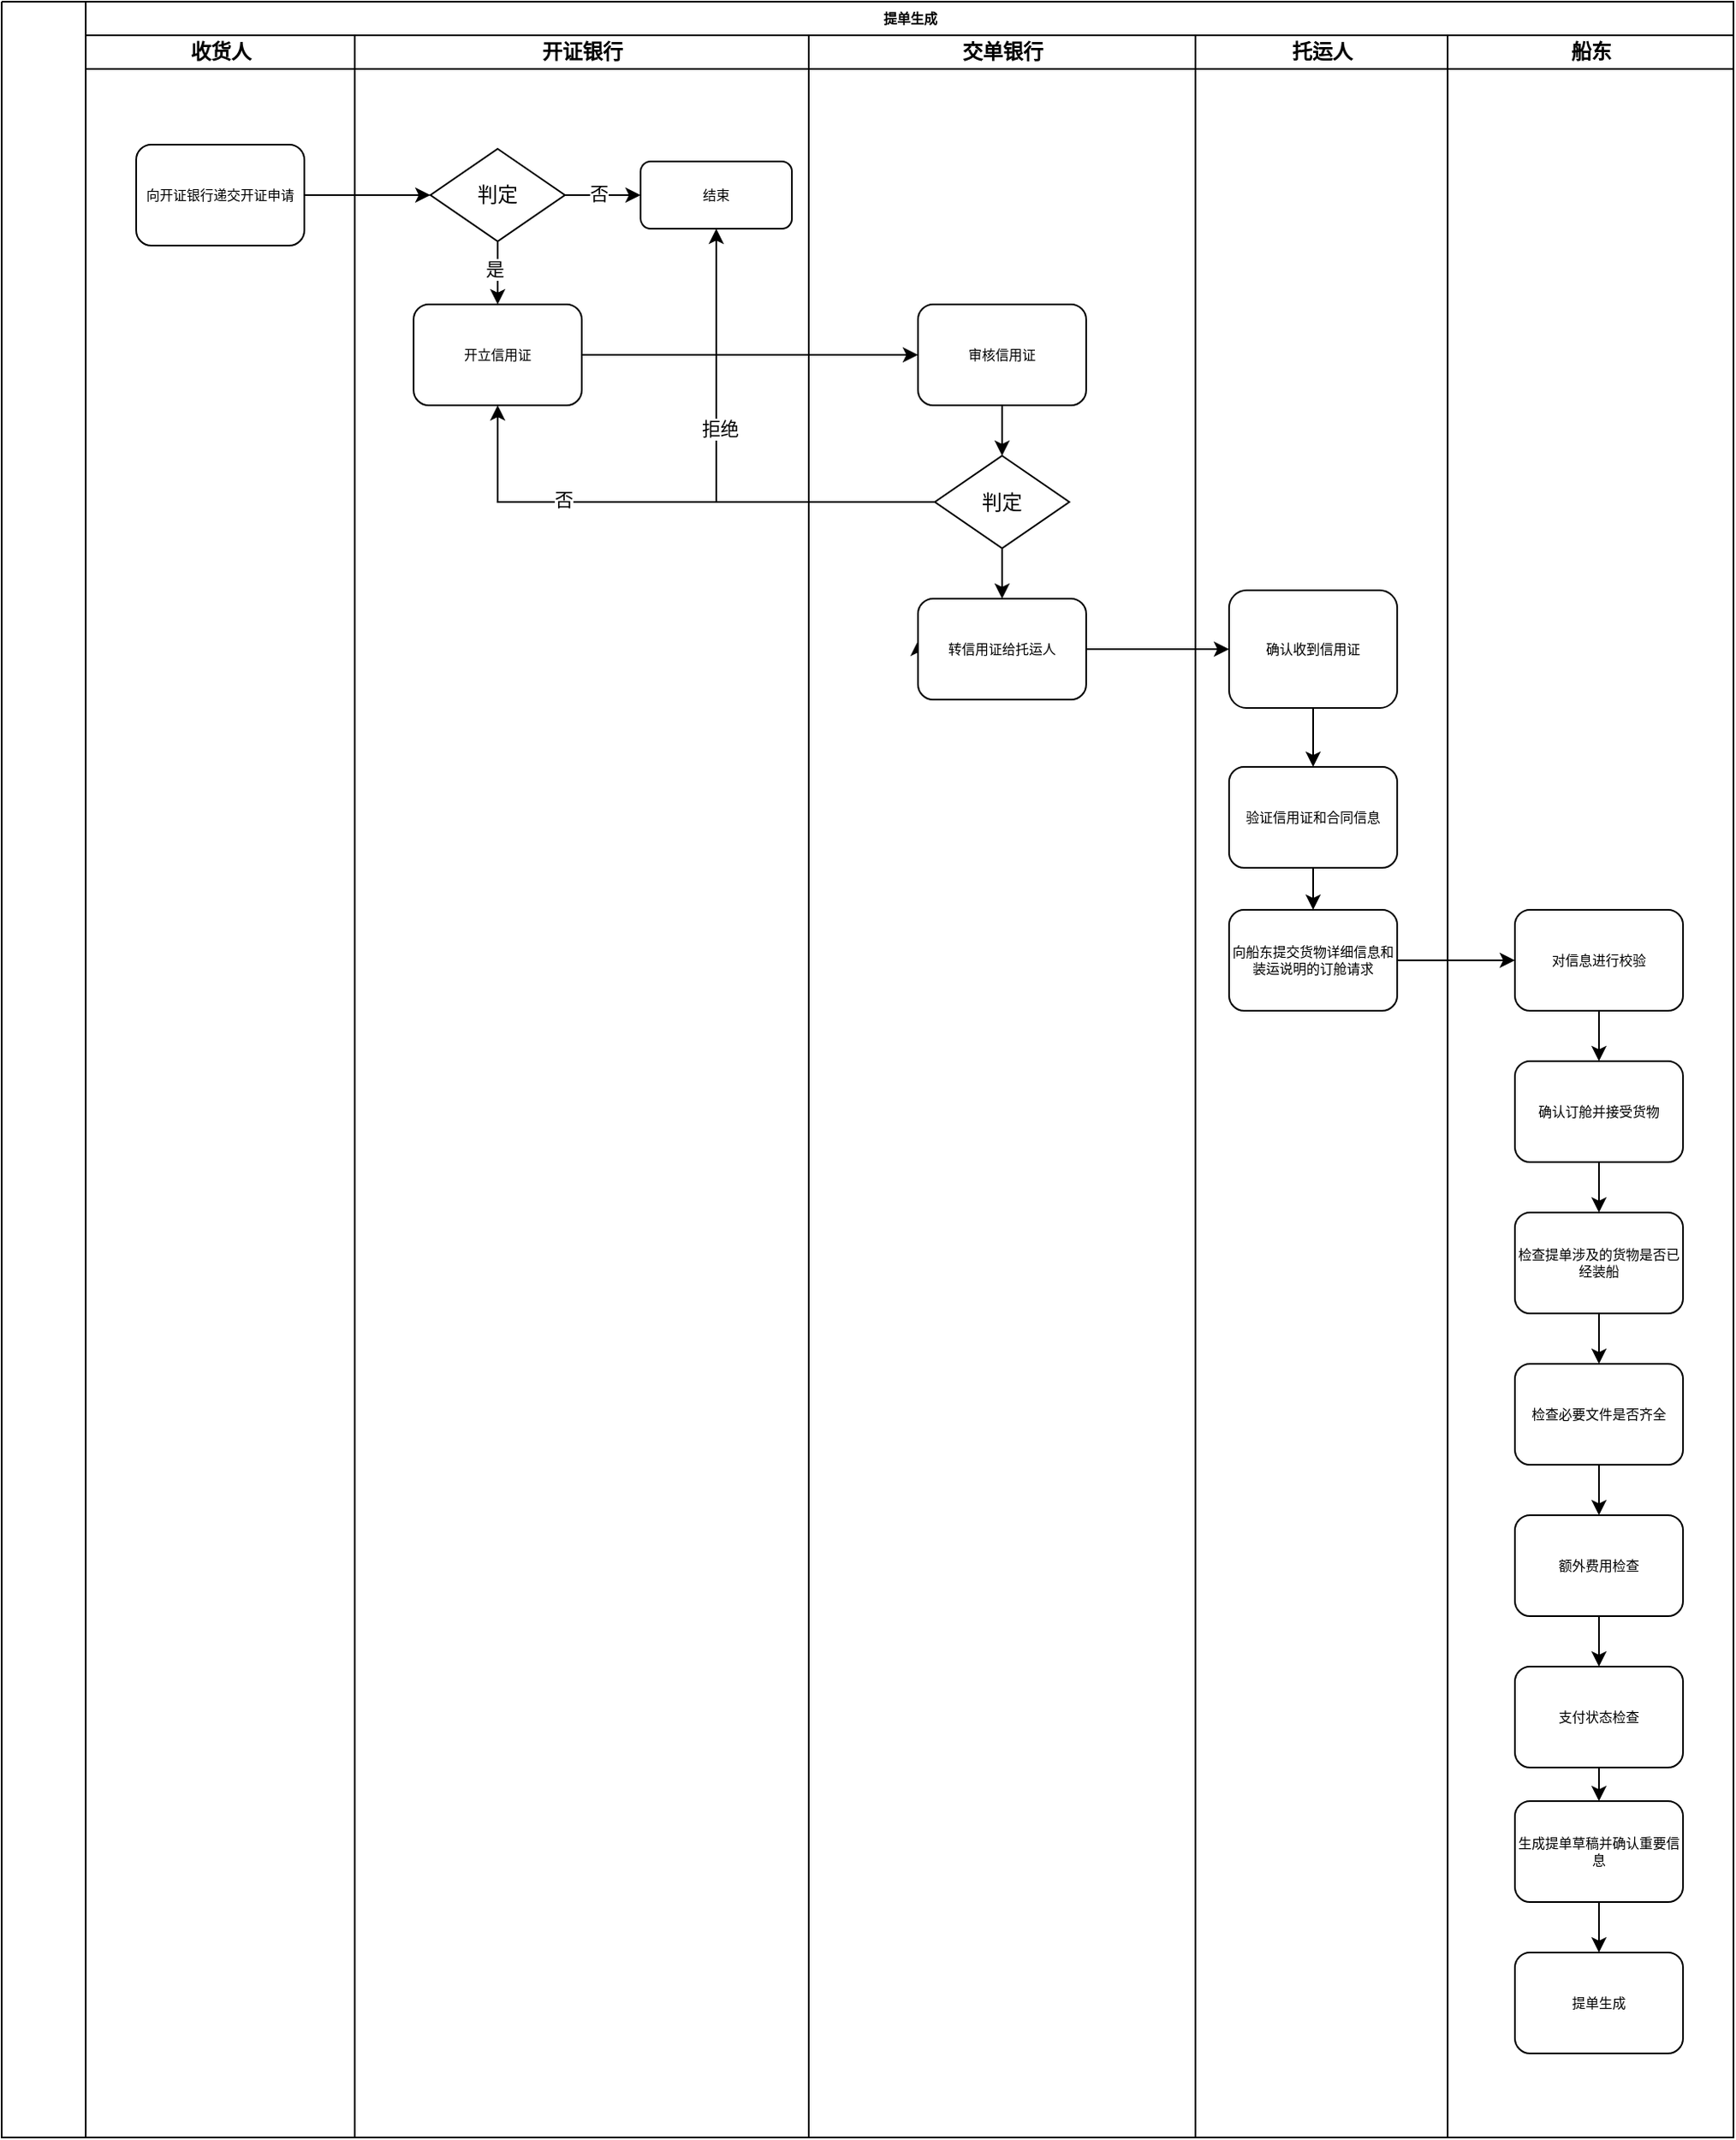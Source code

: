 <mxfile version="21.7.5" type="github">
  <diagram name="Page-1" id="74e2e168-ea6b-b213-b513-2b3c1d86103e">
    <mxGraphModel dx="1287" dy="773" grid="1" gridSize="10" guides="1" tooltips="1" connect="1" arrows="1" fold="1" page="1" pageScale="1" pageWidth="1100" pageHeight="850" background="none" math="0" shadow="0">
      <root>
        <mxCell id="0" />
        <mxCell id="1" parent="0" />
        <mxCell id="77e6c97f196da883-1" value="提单生成" style="swimlane;html=1;childLayout=stackLayout;startSize=20;rounded=0;shadow=0;labelBackgroundColor=none;strokeWidth=1;fontFamily=Verdana;fontSize=8;align=center;" parent="1" vertex="1">
          <mxGeometry x="70" y="40" width="980" height="1270" as="geometry" />
        </mxCell>
        <mxCell id="77e6c97f196da883-2" value="收货人" style="swimlane;html=1;startSize=20;" parent="77e6c97f196da883-1" vertex="1">
          <mxGeometry y="20" width="160" height="1250" as="geometry" />
        </mxCell>
        <mxCell id="77e6c97f196da883-8" value="向开证银行递交开证申请" style="rounded=1;whiteSpace=wrap;html=1;shadow=0;labelBackgroundColor=none;strokeWidth=1;fontFamily=Verdana;fontSize=8;align=center;" parent="77e6c97f196da883-2" vertex="1">
          <mxGeometry x="30" y="65" width="100" height="60" as="geometry" />
        </mxCell>
        <mxCell id="77e6c97f196da883-3" value="开证银行" style="swimlane;html=1;startSize=20;" parent="77e6c97f196da883-1" vertex="1">
          <mxGeometry x="160" y="20" width="270" height="1250" as="geometry">
            <mxRectangle x="160" y="20" width="40" height="730" as="alternateBounds" />
          </mxGeometry>
        </mxCell>
        <mxCell id="ltl1leVxJS6aLYjxpDdF-9" style="edgeStyle=orthogonalEdgeStyle;rounded=0;orthogonalLoop=1;jettySize=auto;html=1;exitX=1;exitY=0.5;exitDx=0;exitDy=0;entryX=0;entryY=0.5;entryDx=0;entryDy=0;" parent="77e6c97f196da883-3" source="ltl1leVxJS6aLYjxpDdF-1" target="ltl1leVxJS6aLYjxpDdF-4" edge="1">
          <mxGeometry relative="1" as="geometry" />
        </mxCell>
        <mxCell id="ltl1leVxJS6aLYjxpDdF-10" value="否" style="edgeLabel;html=1;align=center;verticalAlign=middle;resizable=0;points=[];" parent="ltl1leVxJS6aLYjxpDdF-9" vertex="1" connectable="0">
          <mxGeometry x="-0.111" y="1" relative="1" as="geometry">
            <mxPoint as="offset" />
          </mxGeometry>
        </mxCell>
        <mxCell id="ltl1leVxJS6aLYjxpDdF-12" style="edgeStyle=orthogonalEdgeStyle;rounded=0;orthogonalLoop=1;jettySize=auto;html=1;exitX=0.5;exitY=1;exitDx=0;exitDy=0;entryX=0.5;entryY=0;entryDx=0;entryDy=0;" parent="77e6c97f196da883-3" source="ltl1leVxJS6aLYjxpDdF-1" target="ltl1leVxJS6aLYjxpDdF-11" edge="1">
          <mxGeometry relative="1" as="geometry" />
        </mxCell>
        <mxCell id="ltl1leVxJS6aLYjxpDdF-13" value="是" style="edgeLabel;html=1;align=center;verticalAlign=middle;resizable=0;points=[];" parent="ltl1leVxJS6aLYjxpDdF-12" vertex="1" connectable="0">
          <mxGeometry x="-0.12" y="-2" relative="1" as="geometry">
            <mxPoint as="offset" />
          </mxGeometry>
        </mxCell>
        <mxCell id="ltl1leVxJS6aLYjxpDdF-1" value="判定" style="rhombus;whiteSpace=wrap;html=1;" parent="77e6c97f196da883-3" vertex="1">
          <mxGeometry x="45" y="67.5" width="80" height="55" as="geometry" />
        </mxCell>
        <mxCell id="ltl1leVxJS6aLYjxpDdF-4" value="结束" style="rounded=1;whiteSpace=wrap;html=1;shadow=0;labelBackgroundColor=none;strokeWidth=1;fontFamily=Verdana;fontSize=8;align=center;" parent="77e6c97f196da883-3" vertex="1">
          <mxGeometry x="170" y="75" width="90" height="40" as="geometry" />
        </mxCell>
        <mxCell id="ltl1leVxJS6aLYjxpDdF-11" value="开立信用证" style="rounded=1;whiteSpace=wrap;html=1;shadow=0;labelBackgroundColor=none;strokeWidth=1;fontFamily=Verdana;fontSize=8;align=center;" parent="77e6c97f196da883-3" vertex="1">
          <mxGeometry x="35" y="160" width="100" height="60" as="geometry" />
        </mxCell>
        <mxCell id="ltl1leVxJS6aLYjxpDdF-3" style="edgeStyle=orthogonalEdgeStyle;rounded=0;orthogonalLoop=1;jettySize=auto;html=1;exitX=1;exitY=0.5;exitDx=0;exitDy=0;" parent="77e6c97f196da883-1" source="77e6c97f196da883-8" target="ltl1leVxJS6aLYjxpDdF-1" edge="1">
          <mxGeometry relative="1" as="geometry" />
        </mxCell>
        <mxCell id="tTmfujzddiXRTrEbo_aS-16" value="" style="edgeStyle=orthogonalEdgeStyle;rounded=0;orthogonalLoop=1;jettySize=auto;html=1;" edge="1" parent="77e6c97f196da883-1" source="tTmfujzddiXRTrEbo_aS-2" target="tTmfujzddiXRTrEbo_aS-4">
          <mxGeometry relative="1" as="geometry" />
        </mxCell>
        <mxCell id="tTmfujzddiXRTrEbo_aS-23" style="edgeStyle=orthogonalEdgeStyle;rounded=0;orthogonalLoop=1;jettySize=auto;html=1;exitX=1;exitY=0.5;exitDx=0;exitDy=0;entryX=0;entryY=0.5;entryDx=0;entryDy=0;" edge="1" parent="77e6c97f196da883-1" source="tTmfujzddiXRTrEbo_aS-10" target="tTmfujzddiXRTrEbo_aS-12">
          <mxGeometry relative="1" as="geometry" />
        </mxCell>
        <mxCell id="77e6c97f196da883-4" value="交单银行" style="swimlane;html=1;startSize=20;" parent="77e6c97f196da883-1" vertex="1">
          <mxGeometry x="430" y="20" width="230" height="1250" as="geometry" />
        </mxCell>
        <mxCell id="tTmfujzddiXRTrEbo_aS-25" style="edgeStyle=orthogonalEdgeStyle;rounded=0;orthogonalLoop=1;jettySize=auto;html=1;entryX=0.5;entryY=0;entryDx=0;entryDy=0;" edge="1" parent="77e6c97f196da883-4" source="ltl1leVxJS6aLYjxpDdF-19" target="tTmfujzddiXRTrEbo_aS-24">
          <mxGeometry relative="1" as="geometry" />
        </mxCell>
        <mxCell id="ltl1leVxJS6aLYjxpDdF-19" value="审核信用证" style="rounded=1;whiteSpace=wrap;html=1;shadow=0;labelBackgroundColor=none;strokeWidth=1;fontFamily=Verdana;fontSize=8;align=center;" parent="77e6c97f196da883-4" vertex="1">
          <mxGeometry x="65" y="160" width="100" height="60" as="geometry" />
        </mxCell>
        <mxCell id="tTmfujzddiXRTrEbo_aS-14" style="edgeStyle=orthogonalEdgeStyle;rounded=0;orthogonalLoop=1;jettySize=auto;html=1;exitX=0;exitY=0.5;exitDx=0;exitDy=0;" edge="1" parent="77e6c97f196da883-4" source="tTmfujzddiXRTrEbo_aS-2">
          <mxGeometry relative="1" as="geometry">
            <mxPoint x="65" y="360" as="targetPoint" />
          </mxGeometry>
        </mxCell>
        <mxCell id="tTmfujzddiXRTrEbo_aS-2" value="转信用证给托运人" style="rounded=1;whiteSpace=wrap;html=1;shadow=0;labelBackgroundColor=none;strokeWidth=1;fontFamily=Verdana;fontSize=8;align=center;" vertex="1" parent="77e6c97f196da883-4">
          <mxGeometry x="65" y="335" width="100" height="60" as="geometry" />
        </mxCell>
        <mxCell id="tTmfujzddiXRTrEbo_aS-35" style="edgeStyle=orthogonalEdgeStyle;rounded=0;orthogonalLoop=1;jettySize=auto;html=1;exitX=0.5;exitY=1;exitDx=0;exitDy=0;entryX=0.5;entryY=0;entryDx=0;entryDy=0;" edge="1" parent="77e6c97f196da883-4" source="tTmfujzddiXRTrEbo_aS-24" target="tTmfujzddiXRTrEbo_aS-2">
          <mxGeometry relative="1" as="geometry" />
        </mxCell>
        <mxCell id="tTmfujzddiXRTrEbo_aS-24" value="判定" style="rhombus;whiteSpace=wrap;html=1;" vertex="1" parent="77e6c97f196da883-4">
          <mxGeometry x="75" y="250" width="80" height="55" as="geometry" />
        </mxCell>
        <mxCell id="77e6c97f196da883-5" value="托运人" style="swimlane;html=1;startSize=20;" parent="77e6c97f196da883-1" vertex="1">
          <mxGeometry x="660" y="20" width="150" height="1250" as="geometry" />
        </mxCell>
        <mxCell id="tTmfujzddiXRTrEbo_aS-4" value="确认收到信用证" style="rounded=1;whiteSpace=wrap;html=1;shadow=0;labelBackgroundColor=none;strokeWidth=1;fontFamily=Verdana;fontSize=8;align=center;" vertex="1" parent="77e6c97f196da883-5">
          <mxGeometry x="20" y="330" width="100" height="70" as="geometry" />
        </mxCell>
        <mxCell id="tTmfujzddiXRTrEbo_aS-7" value="验证信用证和合同信息" style="rounded=1;whiteSpace=wrap;html=1;shadow=0;labelBackgroundColor=none;strokeWidth=1;fontFamily=Verdana;fontSize=8;align=center;" vertex="1" parent="77e6c97f196da883-5">
          <mxGeometry x="20" y="435" width="100" height="60" as="geometry" />
        </mxCell>
        <mxCell id="tTmfujzddiXRTrEbo_aS-8" style="edgeStyle=orthogonalEdgeStyle;rounded=0;orthogonalLoop=1;jettySize=auto;html=1;exitX=0.5;exitY=1;exitDx=0;exitDy=0;entryX=0.5;entryY=0;entryDx=0;entryDy=0;" edge="1" parent="77e6c97f196da883-5" source="tTmfujzddiXRTrEbo_aS-4" target="tTmfujzddiXRTrEbo_aS-7">
          <mxGeometry relative="1" as="geometry" />
        </mxCell>
        <mxCell id="tTmfujzddiXRTrEbo_aS-10" value="向船东提交货物详细信息和装运说明的订舱请求" style="rounded=1;whiteSpace=wrap;html=1;shadow=0;labelBackgroundColor=none;strokeWidth=1;fontFamily=Verdana;fontSize=8;align=center;" vertex="1" parent="77e6c97f196da883-5">
          <mxGeometry x="20" y="520" width="100" height="60" as="geometry" />
        </mxCell>
        <mxCell id="tTmfujzddiXRTrEbo_aS-11" style="edgeStyle=orthogonalEdgeStyle;rounded=0;orthogonalLoop=1;jettySize=auto;html=1;exitX=0.5;exitY=1;exitDx=0;exitDy=0;entryX=0.5;entryY=0;entryDx=0;entryDy=0;" edge="1" parent="77e6c97f196da883-5" source="tTmfujzddiXRTrEbo_aS-7" target="tTmfujzddiXRTrEbo_aS-10">
          <mxGeometry relative="1" as="geometry" />
        </mxCell>
        <mxCell id="tTmfujzddiXRTrEbo_aS-1" style="edgeStyle=orthogonalEdgeStyle;rounded=0;orthogonalLoop=1;jettySize=auto;html=1;exitX=1;exitY=0.5;exitDx=0;exitDy=0;entryX=0;entryY=0.5;entryDx=0;entryDy=0;" edge="1" parent="77e6c97f196da883-1" source="ltl1leVxJS6aLYjxpDdF-11" target="ltl1leVxJS6aLYjxpDdF-19">
          <mxGeometry relative="1" as="geometry" />
        </mxCell>
        <mxCell id="tTmfujzddiXRTrEbo_aS-17" value="船东" style="swimlane;html=1;startSize=20;" vertex="1" parent="77e6c97f196da883-1">
          <mxGeometry x="810" y="20" width="170" height="1250" as="geometry" />
        </mxCell>
        <mxCell id="tTmfujzddiXRTrEbo_aS-37" style="edgeStyle=orthogonalEdgeStyle;rounded=0;orthogonalLoop=1;jettySize=auto;html=1;exitX=0.5;exitY=1;exitDx=0;exitDy=0;entryX=0.5;entryY=0;entryDx=0;entryDy=0;" edge="1" parent="tTmfujzddiXRTrEbo_aS-17" source="tTmfujzddiXRTrEbo_aS-12" target="tTmfujzddiXRTrEbo_aS-36">
          <mxGeometry relative="1" as="geometry" />
        </mxCell>
        <mxCell id="tTmfujzddiXRTrEbo_aS-12" value="对信息进行校验" style="rounded=1;whiteSpace=wrap;html=1;shadow=0;labelBackgroundColor=none;strokeWidth=1;fontFamily=Verdana;fontSize=8;align=center;" vertex="1" parent="tTmfujzddiXRTrEbo_aS-17">
          <mxGeometry x="40" y="520" width="100" height="60" as="geometry" />
        </mxCell>
        <mxCell id="tTmfujzddiXRTrEbo_aS-40" style="edgeStyle=orthogonalEdgeStyle;rounded=0;orthogonalLoop=1;jettySize=auto;html=1;exitX=0.5;exitY=1;exitDx=0;exitDy=0;entryX=0.5;entryY=0;entryDx=0;entryDy=0;" edge="1" parent="tTmfujzddiXRTrEbo_aS-17" source="tTmfujzddiXRTrEbo_aS-36" target="tTmfujzddiXRTrEbo_aS-39">
          <mxGeometry relative="1" as="geometry" />
        </mxCell>
        <mxCell id="tTmfujzddiXRTrEbo_aS-36" value="确认订舱并接受货物" style="rounded=1;whiteSpace=wrap;html=1;shadow=0;labelBackgroundColor=none;strokeWidth=1;fontFamily=Verdana;fontSize=8;align=center;" vertex="1" parent="tTmfujzddiXRTrEbo_aS-17">
          <mxGeometry x="40" y="610" width="100" height="60" as="geometry" />
        </mxCell>
        <mxCell id="tTmfujzddiXRTrEbo_aS-47" style="edgeStyle=orthogonalEdgeStyle;rounded=0;orthogonalLoop=1;jettySize=auto;html=1;exitX=0.5;exitY=1;exitDx=0;exitDy=0;" edge="1" parent="tTmfujzddiXRTrEbo_aS-17" source="tTmfujzddiXRTrEbo_aS-39" target="tTmfujzddiXRTrEbo_aS-43">
          <mxGeometry relative="1" as="geometry" />
        </mxCell>
        <mxCell id="tTmfujzddiXRTrEbo_aS-39" value="检查提单涉及的货物是否已经装船" style="rounded=1;whiteSpace=wrap;html=1;shadow=0;labelBackgroundColor=none;strokeWidth=1;fontFamily=Verdana;fontSize=8;align=center;" vertex="1" parent="tTmfujzddiXRTrEbo_aS-17">
          <mxGeometry x="40" y="700" width="100" height="60" as="geometry" />
        </mxCell>
        <mxCell id="tTmfujzddiXRTrEbo_aS-48" style="edgeStyle=orthogonalEdgeStyle;rounded=0;orthogonalLoop=1;jettySize=auto;html=1;exitX=0.5;exitY=1;exitDx=0;exitDy=0;entryX=0.5;entryY=0;entryDx=0;entryDy=0;" edge="1" parent="tTmfujzddiXRTrEbo_aS-17" source="tTmfujzddiXRTrEbo_aS-43" target="tTmfujzddiXRTrEbo_aS-44">
          <mxGeometry relative="1" as="geometry" />
        </mxCell>
        <mxCell id="tTmfujzddiXRTrEbo_aS-43" value="检查必要文件是否齐全" style="rounded=1;whiteSpace=wrap;html=1;shadow=0;labelBackgroundColor=none;strokeWidth=1;fontFamily=Verdana;fontSize=8;align=center;" vertex="1" parent="tTmfujzddiXRTrEbo_aS-17">
          <mxGeometry x="40" y="790" width="100" height="60" as="geometry" />
        </mxCell>
        <mxCell id="tTmfujzddiXRTrEbo_aS-49" style="edgeStyle=orthogonalEdgeStyle;rounded=0;orthogonalLoop=1;jettySize=auto;html=1;exitX=0.5;exitY=1;exitDx=0;exitDy=0;entryX=0.5;entryY=0;entryDx=0;entryDy=0;" edge="1" parent="tTmfujzddiXRTrEbo_aS-17" source="tTmfujzddiXRTrEbo_aS-44" target="tTmfujzddiXRTrEbo_aS-45">
          <mxGeometry relative="1" as="geometry" />
        </mxCell>
        <mxCell id="tTmfujzddiXRTrEbo_aS-44" value="额外费用检查" style="rounded=1;whiteSpace=wrap;html=1;shadow=0;labelBackgroundColor=none;strokeWidth=1;fontFamily=Verdana;fontSize=8;align=center;" vertex="1" parent="tTmfujzddiXRTrEbo_aS-17">
          <mxGeometry x="40" y="880" width="100" height="60" as="geometry" />
        </mxCell>
        <mxCell id="tTmfujzddiXRTrEbo_aS-50" style="edgeStyle=orthogonalEdgeStyle;rounded=0;orthogonalLoop=1;jettySize=auto;html=1;exitX=0.5;exitY=1;exitDx=0;exitDy=0;entryX=0.5;entryY=0;entryDx=0;entryDy=0;" edge="1" parent="tTmfujzddiXRTrEbo_aS-17" source="tTmfujzddiXRTrEbo_aS-45" target="tTmfujzddiXRTrEbo_aS-46">
          <mxGeometry relative="1" as="geometry" />
        </mxCell>
        <mxCell id="tTmfujzddiXRTrEbo_aS-45" value="支付状态检查" style="rounded=1;whiteSpace=wrap;html=1;shadow=0;labelBackgroundColor=none;strokeWidth=1;fontFamily=Verdana;fontSize=8;align=center;" vertex="1" parent="tTmfujzddiXRTrEbo_aS-17">
          <mxGeometry x="40" y="970" width="100" height="60" as="geometry" />
        </mxCell>
        <mxCell id="tTmfujzddiXRTrEbo_aS-53" style="edgeStyle=orthogonalEdgeStyle;rounded=0;orthogonalLoop=1;jettySize=auto;html=1;exitX=0.5;exitY=1;exitDx=0;exitDy=0;entryX=0.5;entryY=0;entryDx=0;entryDy=0;" edge="1" parent="tTmfujzddiXRTrEbo_aS-17" source="tTmfujzddiXRTrEbo_aS-46" target="tTmfujzddiXRTrEbo_aS-52">
          <mxGeometry relative="1" as="geometry" />
        </mxCell>
        <mxCell id="tTmfujzddiXRTrEbo_aS-46" value="生成提单草稿并确认重要信息" style="rounded=1;whiteSpace=wrap;html=1;shadow=0;labelBackgroundColor=none;strokeWidth=1;fontFamily=Verdana;fontSize=8;align=center;" vertex="1" parent="tTmfujzddiXRTrEbo_aS-17">
          <mxGeometry x="40" y="1050" width="100" height="60" as="geometry" />
        </mxCell>
        <mxCell id="tTmfujzddiXRTrEbo_aS-52" value="提单生成" style="rounded=1;whiteSpace=wrap;html=1;shadow=0;labelBackgroundColor=none;strokeWidth=1;fontFamily=Verdana;fontSize=8;align=center;" vertex="1" parent="tTmfujzddiXRTrEbo_aS-17">
          <mxGeometry x="40" y="1140" width="100" height="60" as="geometry" />
        </mxCell>
        <mxCell id="tTmfujzddiXRTrEbo_aS-26" style="edgeStyle=orthogonalEdgeStyle;rounded=0;orthogonalLoop=1;jettySize=auto;html=1;exitX=0;exitY=0.5;exitDx=0;exitDy=0;entryX=0.5;entryY=1;entryDx=0;entryDy=0;" edge="1" parent="77e6c97f196da883-1" source="tTmfujzddiXRTrEbo_aS-24" target="ltl1leVxJS6aLYjxpDdF-11">
          <mxGeometry relative="1" as="geometry" />
        </mxCell>
        <mxCell id="tTmfujzddiXRTrEbo_aS-34" value="否" style="edgeLabel;html=1;align=center;verticalAlign=middle;resizable=0;points=[];" vertex="1" connectable="0" parent="tTmfujzddiXRTrEbo_aS-26">
          <mxGeometry x="0.392" y="-2" relative="1" as="geometry">
            <mxPoint as="offset" />
          </mxGeometry>
        </mxCell>
        <mxCell id="tTmfujzddiXRTrEbo_aS-30" style="edgeStyle=orthogonalEdgeStyle;rounded=0;orthogonalLoop=1;jettySize=auto;html=1;exitX=0;exitY=0.5;exitDx=0;exitDy=0;entryX=0.5;entryY=1;entryDx=0;entryDy=0;" edge="1" parent="77e6c97f196da883-1" source="tTmfujzddiXRTrEbo_aS-24" target="ltl1leVxJS6aLYjxpDdF-4">
          <mxGeometry relative="1" as="geometry" />
        </mxCell>
        <mxCell id="tTmfujzddiXRTrEbo_aS-33" value="拒绝" style="edgeLabel;html=1;align=center;verticalAlign=middle;resizable=0;points=[];" vertex="1" connectable="0" parent="tTmfujzddiXRTrEbo_aS-30">
          <mxGeometry x="0.186" y="-2" relative="1" as="geometry">
            <mxPoint as="offset" />
          </mxGeometry>
        </mxCell>
        <mxCell id="ltl1leVxJS6aLYjxpDdF-14" value="" style="swimlane;startSize=0;" parent="1" vertex="1">
          <mxGeometry x="20" y="40" width="50" height="1270" as="geometry" />
        </mxCell>
      </root>
    </mxGraphModel>
  </diagram>
</mxfile>
